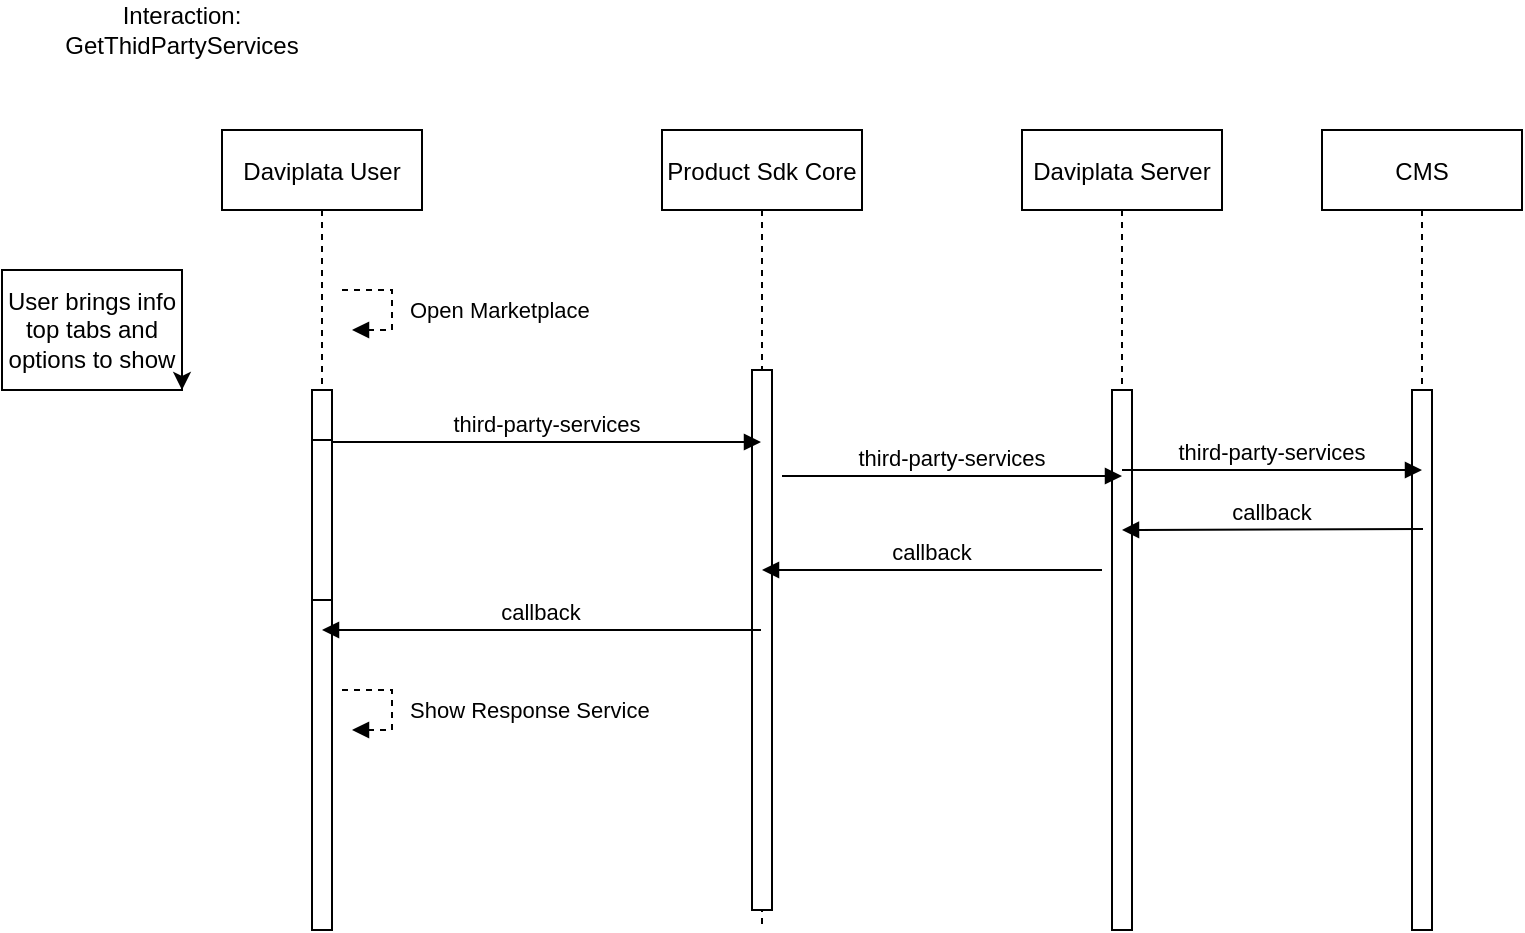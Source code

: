 <mxfile version="13.8.9-1" type="device"><diagram id="7jECI8H8R2uhIvRL1DV9" name="Page-1"><mxGraphModel dx="830" dy="742" grid="1" gridSize="10" guides="1" tooltips="1" connect="1" arrows="1" fold="1" page="1" pageScale="1" pageWidth="827" pageHeight="1169" math="0" shadow="0"><root><mxCell id="0"/><mxCell id="1" parent="0"/><mxCell id="gWrjGYyL88ZTAAfhTQHI-1" value="Daviplata User" style="shape=umlLifeline;perimeter=lifelinePerimeter;container=1;collapsible=0;recursiveResize=0;rounded=0;shadow=0;strokeWidth=1;" parent="1" vertex="1"><mxGeometry x="120" y="80" width="100" height="400" as="geometry"/></mxCell><mxCell id="gWrjGYyL88ZTAAfhTQHI-2" value="" style="points=[];perimeter=orthogonalPerimeter;rounded=0;shadow=0;strokeWidth=1;" parent="gWrjGYyL88ZTAAfhTQHI-1" vertex="1"><mxGeometry x="45" y="130" width="10" height="270" as="geometry"/></mxCell><mxCell id="gWrjGYyL88ZTAAfhTQHI-3" value="" style="points=[];perimeter=orthogonalPerimeter;rounded=0;shadow=0;strokeWidth=1;" parent="gWrjGYyL88ZTAAfhTQHI-1" vertex="1"><mxGeometry x="45" y="155" width="10" height="80" as="geometry"/></mxCell><mxCell id="gWrjGYyL88ZTAAfhTQHI-4" value="Product Sdk Core" style="shape=umlLifeline;perimeter=lifelinePerimeter;container=1;collapsible=0;recursiveResize=0;rounded=0;shadow=0;strokeWidth=1;" parent="1" vertex="1"><mxGeometry x="340" y="80" width="100" height="400" as="geometry"/></mxCell><mxCell id="gWrjGYyL88ZTAAfhTQHI-5" value="" style="points=[];perimeter=orthogonalPerimeter;rounded=0;shadow=0;strokeWidth=1;" parent="gWrjGYyL88ZTAAfhTQHI-4" vertex="1"><mxGeometry x="45" y="120" width="10" height="270" as="geometry"/></mxCell><mxCell id="gWrjGYyL88ZTAAfhTQHI-7" value="third-party-services" style="verticalAlign=bottom;endArrow=block;shadow=0;strokeWidth=1;" parent="1" edge="1" target="gWrjGYyL88ZTAAfhTQHI-4"><mxGeometry relative="1" as="geometry"><mxPoint x="175" y="236" as="sourcePoint"/><mxPoint x="345" y="236" as="targetPoint"/></mxGeometry></mxCell><mxCell id="gWrjGYyL88ZTAAfhTQHI-8" value="callback" style="verticalAlign=bottom;endArrow=block;entryX=1;entryY=0;shadow=0;strokeWidth=1;" parent="1" edge="1" source="gWrjGYyL88ZTAAfhTQHI-4"><mxGeometry relative="1" as="geometry"><mxPoint x="340" y="330" as="sourcePoint"/><mxPoint x="170" y="330" as="targetPoint"/><Array as="points"><mxPoint x="225" y="330"/></Array></mxGeometry></mxCell><mxCell id="gWrjGYyL88ZTAAfhTQHI-10" value="User brings info top tabs and options to show" style="rounded=0;whiteSpace=wrap;html=1;" parent="1" vertex="1"><mxGeometry x="10" y="150" width="90" height="60" as="geometry"/></mxCell><mxCell id="gWrjGYyL88ZTAAfhTQHI-11" value="Open Marketplace" style="edgeStyle=orthogonalEdgeStyle;html=1;align=left;spacingLeft=2;endArrow=block;rounded=0;entryX=1;entryY=0;dashed=1;" parent="1" edge="1"><mxGeometry x="0.077" y="5" relative="1" as="geometry"><mxPoint x="180" y="160" as="sourcePoint"/><Array as="points"><mxPoint x="205" y="160"/><mxPoint x="205" y="180"/></Array><mxPoint x="185" y="180" as="targetPoint"/><mxPoint as="offset"/></mxGeometry></mxCell><mxCell id="gWrjGYyL88ZTAAfhTQHI-12" style="edgeStyle=orthogonalEdgeStyle;rounded=0;orthogonalLoop=1;jettySize=auto;html=1;exitX=1;exitY=0.5;exitDx=0;exitDy=0;entryX=1;entryY=1;entryDx=0;entryDy=0;" parent="1" source="gWrjGYyL88ZTAAfhTQHI-10" target="gWrjGYyL88ZTAAfhTQHI-10" edge="1"><mxGeometry relative="1" as="geometry"/></mxCell><mxCell id="gWrjGYyL88ZTAAfhTQHI-13" value="Daviplata Server" style="shape=umlLifeline;perimeter=lifelinePerimeter;container=1;collapsible=0;recursiveResize=0;rounded=0;shadow=0;strokeWidth=1;" parent="1" vertex="1"><mxGeometry x="520" y="80" width="100" height="400" as="geometry"/></mxCell><mxCell id="gWrjGYyL88ZTAAfhTQHI-14" value="" style="points=[];perimeter=orthogonalPerimeter;rounded=0;shadow=0;strokeWidth=1;" parent="gWrjGYyL88ZTAAfhTQHI-13" vertex="1"><mxGeometry x="45" y="130" width="10" height="270" as="geometry"/></mxCell><mxCell id="gWrjGYyL88ZTAAfhTQHI-15" value="third-party-services" style="verticalAlign=bottom;endArrow=block;entryX=0;entryY=0;shadow=0;strokeWidth=1;" parent="1" edge="1"><mxGeometry relative="1" as="geometry"><mxPoint x="400" y="253" as="sourcePoint"/><mxPoint x="570" y="253" as="targetPoint"/></mxGeometry></mxCell><mxCell id="gWrjGYyL88ZTAAfhTQHI-16" value="callback" style="verticalAlign=bottom;endArrow=block;shadow=0;strokeWidth=1;" parent="1" edge="1"><mxGeometry relative="1" as="geometry"><mxPoint x="560" y="300" as="sourcePoint"/><mxPoint x="390" y="300" as="targetPoint"/></mxGeometry></mxCell><mxCell id="gWrjGYyL88ZTAAfhTQHI-20" value="Interaction: GetThidPartyServices" style="text;html=1;strokeColor=none;fillColor=none;align=center;verticalAlign=middle;whiteSpace=wrap;rounded=0;" parent="1" vertex="1"><mxGeometry x="10" y="20" width="180" height="20" as="geometry"/></mxCell><mxCell id="gWrjGYyL88ZTAAfhTQHI-22" value="Show Response Service" style="edgeStyle=orthogonalEdgeStyle;html=1;align=left;spacingLeft=2;endArrow=block;rounded=0;entryX=1;entryY=0;dashed=1;" parent="1" edge="1"><mxGeometry x="0.077" y="5" relative="1" as="geometry"><mxPoint x="180" y="360" as="sourcePoint"/><Array as="points"><mxPoint x="205" y="360"/><mxPoint x="205" y="380"/></Array><mxPoint x="185" y="380" as="targetPoint"/><mxPoint as="offset"/></mxGeometry></mxCell><mxCell id="rz_jMJARCedVNHcTuX-r-4" value="CMS" style="shape=umlLifeline;perimeter=lifelinePerimeter;container=1;collapsible=0;recursiveResize=0;rounded=0;shadow=0;strokeWidth=1;" vertex="1" parent="1"><mxGeometry x="670" y="80" width="100" height="400" as="geometry"/></mxCell><mxCell id="rz_jMJARCedVNHcTuX-r-5" value="" style="points=[];perimeter=orthogonalPerimeter;rounded=0;shadow=0;strokeWidth=1;" vertex="1" parent="rz_jMJARCedVNHcTuX-r-4"><mxGeometry x="45" y="130" width="10" height="270" as="geometry"/></mxCell><mxCell id="rz_jMJARCedVNHcTuX-r-6" value="third-party-services" style="verticalAlign=bottom;endArrow=block;shadow=0;strokeWidth=1;" edge="1" parent="1"><mxGeometry relative="1" as="geometry"><mxPoint x="570" y="250" as="sourcePoint"/><mxPoint x="720" y="250" as="targetPoint"/></mxGeometry></mxCell><mxCell id="rz_jMJARCedVNHcTuX-r-7" value="callback" style="verticalAlign=bottom;endArrow=block;shadow=0;strokeWidth=1;" edge="1" parent="1"><mxGeometry relative="1" as="geometry"><mxPoint x="720.5" y="279.5" as="sourcePoint"/><mxPoint x="570" y="280" as="targetPoint"/></mxGeometry></mxCell></root></mxGraphModel></diagram></mxfile>